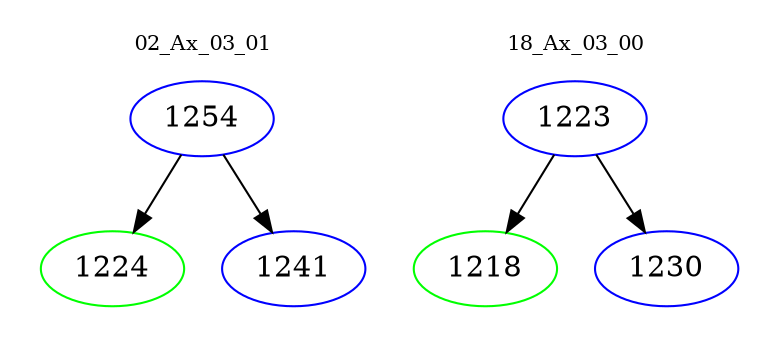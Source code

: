 digraph{
subgraph cluster_0 {
color = white
label = "02_Ax_03_01";
fontsize=10;
T0_1254 [label="1254", color="blue"]
T0_1254 -> T0_1224 [color="black"]
T0_1224 [label="1224", color="green"]
T0_1254 -> T0_1241 [color="black"]
T0_1241 [label="1241", color="blue"]
}
subgraph cluster_1 {
color = white
label = "18_Ax_03_00";
fontsize=10;
T1_1223 [label="1223", color="blue"]
T1_1223 -> T1_1218 [color="black"]
T1_1218 [label="1218", color="green"]
T1_1223 -> T1_1230 [color="black"]
T1_1230 [label="1230", color="blue"]
}
}
